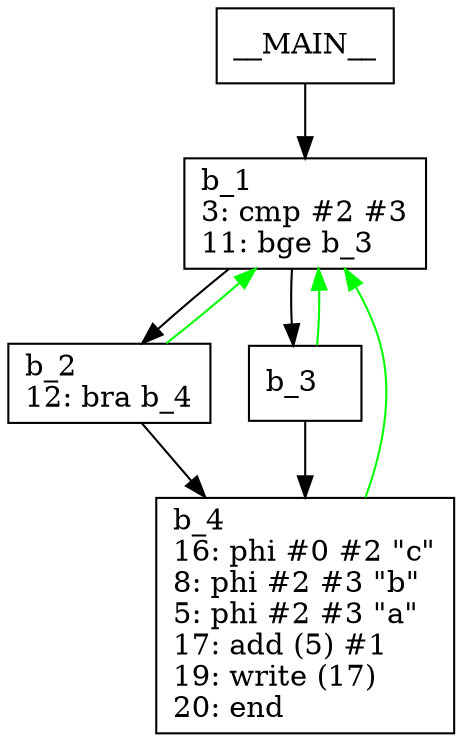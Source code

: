 digraph Computation {
node [shape=box];
__MAIN__ -> b_1;
b_1 [label="b_1\l3: cmp #2 #3\l11: bge b_3\l"]
b_1 -> b_2;
b_2 [label="b_2\l12: bra b_4\l"]
b_2 -> b_4;
b_4 [label="b_4\l16: phi #0 #2 \"c\"\l8: phi #2 #3 \"b\"\l5: phi #2 #3 \"a\"\l17: add (5) #1\l19: write (17)\l20: end\l"]
b_4 -> b_1[color="green"];
b_2 -> b_1[color="green"];
b_1 -> b_3;
b_3 [label="b_3\l"]
b_3 -> b_4;
b_3 -> b_1[color="green"];
}